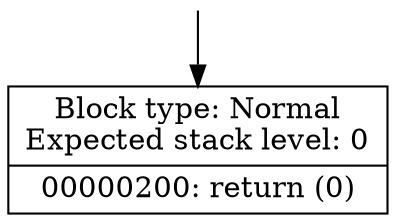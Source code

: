 digraph G {
node [shape=record]
XXX0 [shape=none, label="", height=0]
XXX0 -> 0
0[label="{Block type: Normal\nExpected stack level: 0\n|00000200: return (0)\n}"];
}
